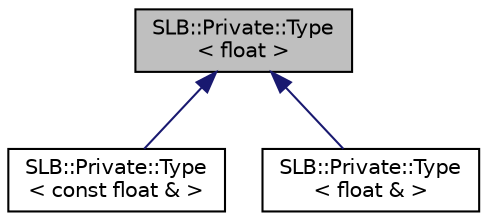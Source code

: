 digraph "SLB::Private::Type&lt; float &gt;"
{
  edge [fontname="Helvetica",fontsize="10",labelfontname="Helvetica",labelfontsize="10"];
  node [fontname="Helvetica",fontsize="10",shape=record];
  Node1 [label="SLB::Private::Type\l\< float \>",height=0.2,width=0.4,color="black", fillcolor="grey75", style="filled", fontcolor="black"];
  Node1 -> Node2 [dir="back",color="midnightblue",fontsize="10",style="solid"];
  Node2 [label="SLB::Private::Type\l\< const float & \>",height=0.2,width=0.4,color="black", fillcolor="white", style="filled",URL="$structSLB_1_1Private_1_1Type_3_01const_01float_01_6_01_4.html"];
  Node1 -> Node3 [dir="back",color="midnightblue",fontsize="10",style="solid"];
  Node3 [label="SLB::Private::Type\l\< float & \>",height=0.2,width=0.4,color="black", fillcolor="white", style="filled",URL="$structSLB_1_1Private_1_1Type_3_01float_01_6_01_4.html"];
}
